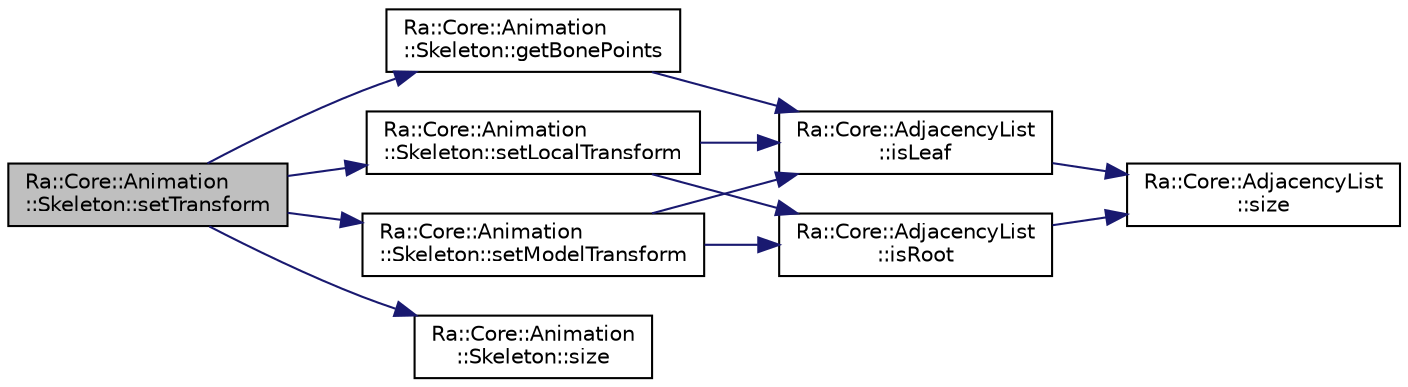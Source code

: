 digraph "Ra::Core::Animation::Skeleton::setTransform"
{
 // INTERACTIVE_SVG=YES
 // LATEX_PDF_SIZE
  edge [fontname="Helvetica",fontsize="10",labelfontname="Helvetica",labelfontsize="10"];
  node [fontname="Helvetica",fontsize="10",shape=record];
  rankdir="LR";
  Node1 [label="Ra::Core::Animation\l::Skeleton::setTransform",height=0.2,width=0.4,color="black", fillcolor="grey75", style="filled", fontcolor="black",tooltip=" "];
  Node1 -> Node2 [color="midnightblue",fontsize="10",style="solid",fontname="Helvetica"];
  Node2 [label="Ra::Core::Animation\l::Skeleton::getBonePoints",height=0.2,width=0.4,color="black", fillcolor="white", style="filled",URL="$classRa_1_1Core_1_1Animation_1_1Skeleton.html#a8c7b89d8b68d4b42174bc3e377fdd8fa",tooltip=" "];
  Node2 -> Node3 [color="midnightblue",fontsize="10",style="solid",fontname="Helvetica"];
  Node3 [label="Ra::Core::AdjacencyList\l::isLeaf",height=0.2,width=0.4,color="black", fillcolor="white", style="filled",URL="$classRa_1_1Core_1_1AdjacencyList.html#a778181dcdae7c7a6a482401c89d75253",tooltip="Return true if the node is a leaf node."];
  Node3 -> Node4 [color="midnightblue",fontsize="10",style="solid",fontname="Helvetica"];
  Node4 [label="Ra::Core::AdjacencyList\l::size",height=0.2,width=0.4,color="black", fillcolor="white", style="filled",URL="$classRa_1_1Core_1_1AdjacencyList.html#a48b78362d882a41b32f0df6aa1d42855",tooltip="Return the number of nodes in the graph."];
  Node1 -> Node5 [color="midnightblue",fontsize="10",style="solid",fontname="Helvetica"];
  Node5 [label="Ra::Core::Animation\l::Skeleton::setLocalTransform",height=0.2,width=0.4,color="black", fillcolor="white", style="filled",URL="$classRa_1_1Core_1_1Animation_1_1Skeleton.html#a5b8b7122faf6e4c0313bf3946ce0a801",tooltip=" "];
  Node5 -> Node3 [color="midnightblue",fontsize="10",style="solid",fontname="Helvetica"];
  Node5 -> Node6 [color="midnightblue",fontsize="10",style="solid",fontname="Helvetica"];
  Node6 [label="Ra::Core::AdjacencyList\l::isRoot",height=0.2,width=0.4,color="black", fillcolor="white", style="filled",URL="$classRa_1_1Core_1_1AdjacencyList.html#a9bf4ac88fdea50ef9916b641617d4827",tooltip="Return true if a node is a root node."];
  Node6 -> Node4 [color="midnightblue",fontsize="10",style="solid",fontname="Helvetica"];
  Node1 -> Node7 [color="midnightblue",fontsize="10",style="solid",fontname="Helvetica"];
  Node7 [label="Ra::Core::Animation\l::Skeleton::setModelTransform",height=0.2,width=0.4,color="black", fillcolor="white", style="filled",URL="$classRa_1_1Core_1_1Animation_1_1Skeleton.html#a02a967e5692d4d1f70d3d42638143727",tooltip=" "];
  Node7 -> Node3 [color="midnightblue",fontsize="10",style="solid",fontname="Helvetica"];
  Node7 -> Node6 [color="midnightblue",fontsize="10",style="solid",fontname="Helvetica"];
  Node1 -> Node8 [color="midnightblue",fontsize="10",style="solid",fontname="Helvetica"];
  Node8 [label="Ra::Core::Animation\l::Skeleton::size",height=0.2,width=0.4,color="black", fillcolor="white", style="filled",URL="$classRa_1_1Core_1_1Animation_1_1Skeleton.html#a5679e1beb544b515c4539ce48a2f2ba3",tooltip=" "];
}
